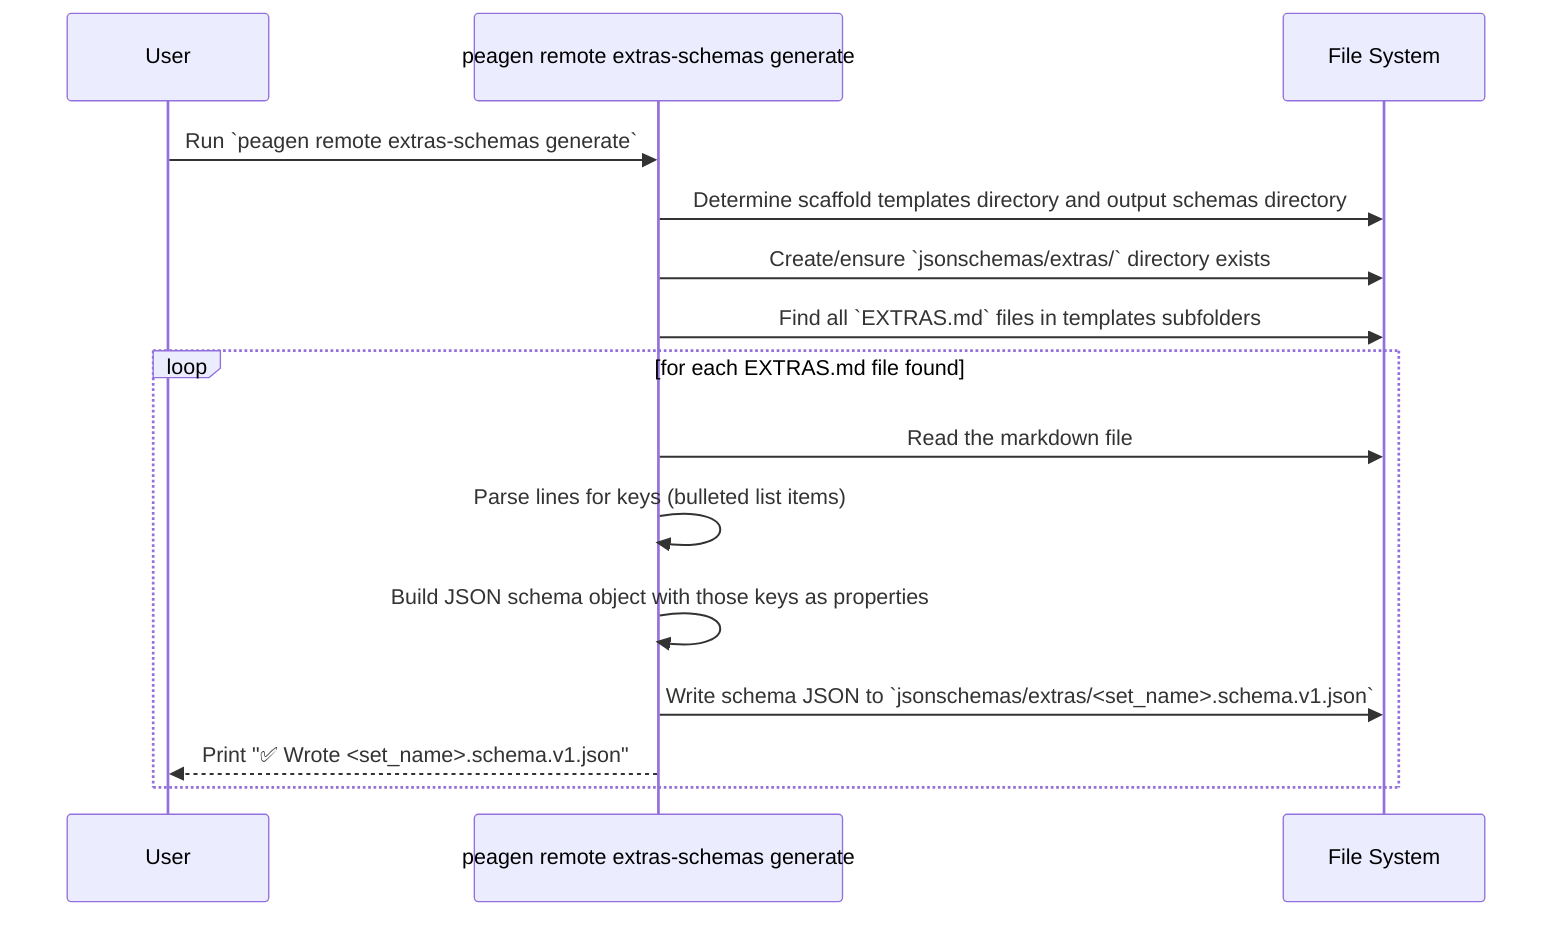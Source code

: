 sequenceDiagram
    participant User
    participant CLI as peagen remote extras-schemas generate
    participant FS as File System
    User ->> CLI: Run `peagen remote extras-schemas generate`
    CLI ->> FS: Determine scaffold templates directory and output schemas directory
    CLI ->> FS: Create/ensure `jsonschemas/extras/` directory exists
    CLI ->> FS: Find all `EXTRAS.md` files in templates subfolders
    loop for each EXTRAS.md file found
        CLI ->> FS: Read the markdown file
        CLI ->> CLI: Parse lines for keys (bulleted list items)
        CLI ->> CLI: Build JSON schema object with those keys as properties
        CLI ->> FS: Write schema JSON to `jsonschemas/extras/<set_name>.schema.v1.json`
        CLI -->> User: Print "✅ Wrote <set_name>.schema.v1.json"
    end